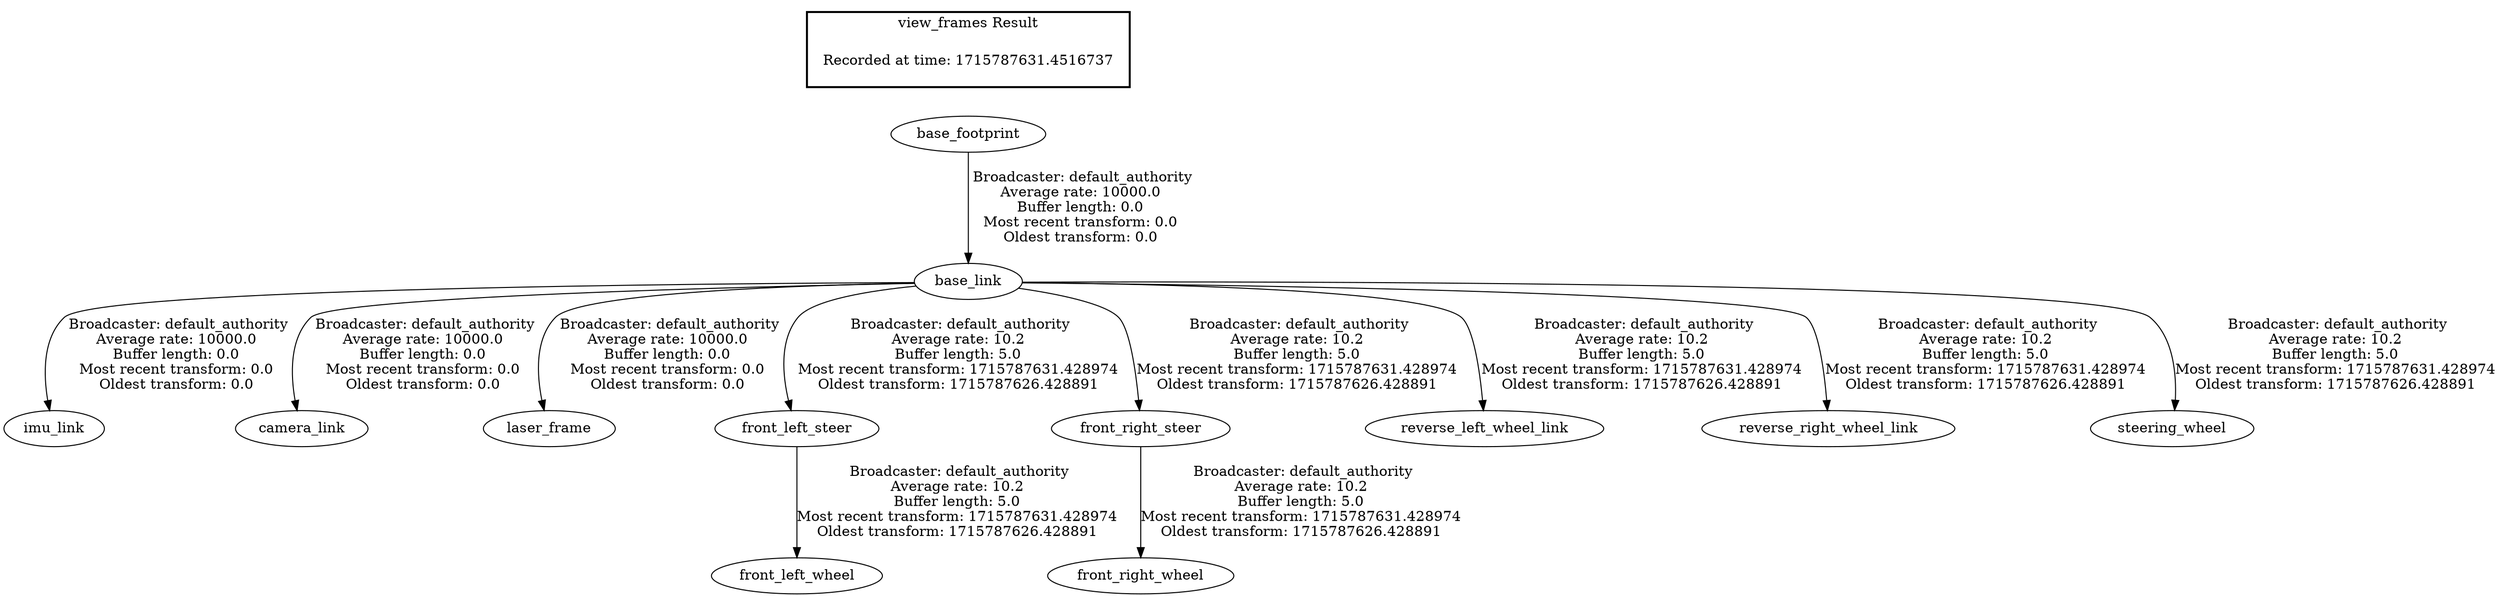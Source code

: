 digraph G {
"base_footprint" -> "base_link"[label=" Broadcaster: default_authority\nAverage rate: 10000.0\nBuffer length: 0.0\nMost recent transform: 0.0\nOldest transform: 0.0\n"];
"base_link" -> "imu_link"[label=" Broadcaster: default_authority\nAverage rate: 10000.0\nBuffer length: 0.0\nMost recent transform: 0.0\nOldest transform: 0.0\n"];
"base_link" -> "camera_link"[label=" Broadcaster: default_authority\nAverage rate: 10000.0\nBuffer length: 0.0\nMost recent transform: 0.0\nOldest transform: 0.0\n"];
"base_link" -> "laser_frame"[label=" Broadcaster: default_authority\nAverage rate: 10000.0\nBuffer length: 0.0\nMost recent transform: 0.0\nOldest transform: 0.0\n"];
"base_link" -> "front_left_steer"[label=" Broadcaster: default_authority\nAverage rate: 10.2\nBuffer length: 5.0\nMost recent transform: 1715787631.428974\nOldest transform: 1715787626.428891\n"];
"front_left_steer" -> "front_left_wheel"[label=" Broadcaster: default_authority\nAverage rate: 10.2\nBuffer length: 5.0\nMost recent transform: 1715787631.428974\nOldest transform: 1715787626.428891\n"];
"base_link" -> "front_right_steer"[label=" Broadcaster: default_authority\nAverage rate: 10.2\nBuffer length: 5.0\nMost recent transform: 1715787631.428974\nOldest transform: 1715787626.428891\n"];
"front_right_steer" -> "front_right_wheel"[label=" Broadcaster: default_authority\nAverage rate: 10.2\nBuffer length: 5.0\nMost recent transform: 1715787631.428974\nOldest transform: 1715787626.428891\n"];
"base_link" -> "reverse_left_wheel_link"[label=" Broadcaster: default_authority\nAverage rate: 10.2\nBuffer length: 5.0\nMost recent transform: 1715787631.428974\nOldest transform: 1715787626.428891\n"];
"base_link" -> "reverse_right_wheel_link"[label=" Broadcaster: default_authority\nAverage rate: 10.2\nBuffer length: 5.0\nMost recent transform: 1715787631.428974\nOldest transform: 1715787626.428891\n"];
"base_link" -> "steering_wheel"[label=" Broadcaster: default_authority\nAverage rate: 10.2\nBuffer length: 5.0\nMost recent transform: 1715787631.428974\nOldest transform: 1715787626.428891\n"];
edge [style=invis];
 subgraph cluster_legend { style=bold; color=black; label ="view_frames Result";
"Recorded at time: 1715787631.4516737"[ shape=plaintext ] ;
}->"base_footprint";
}